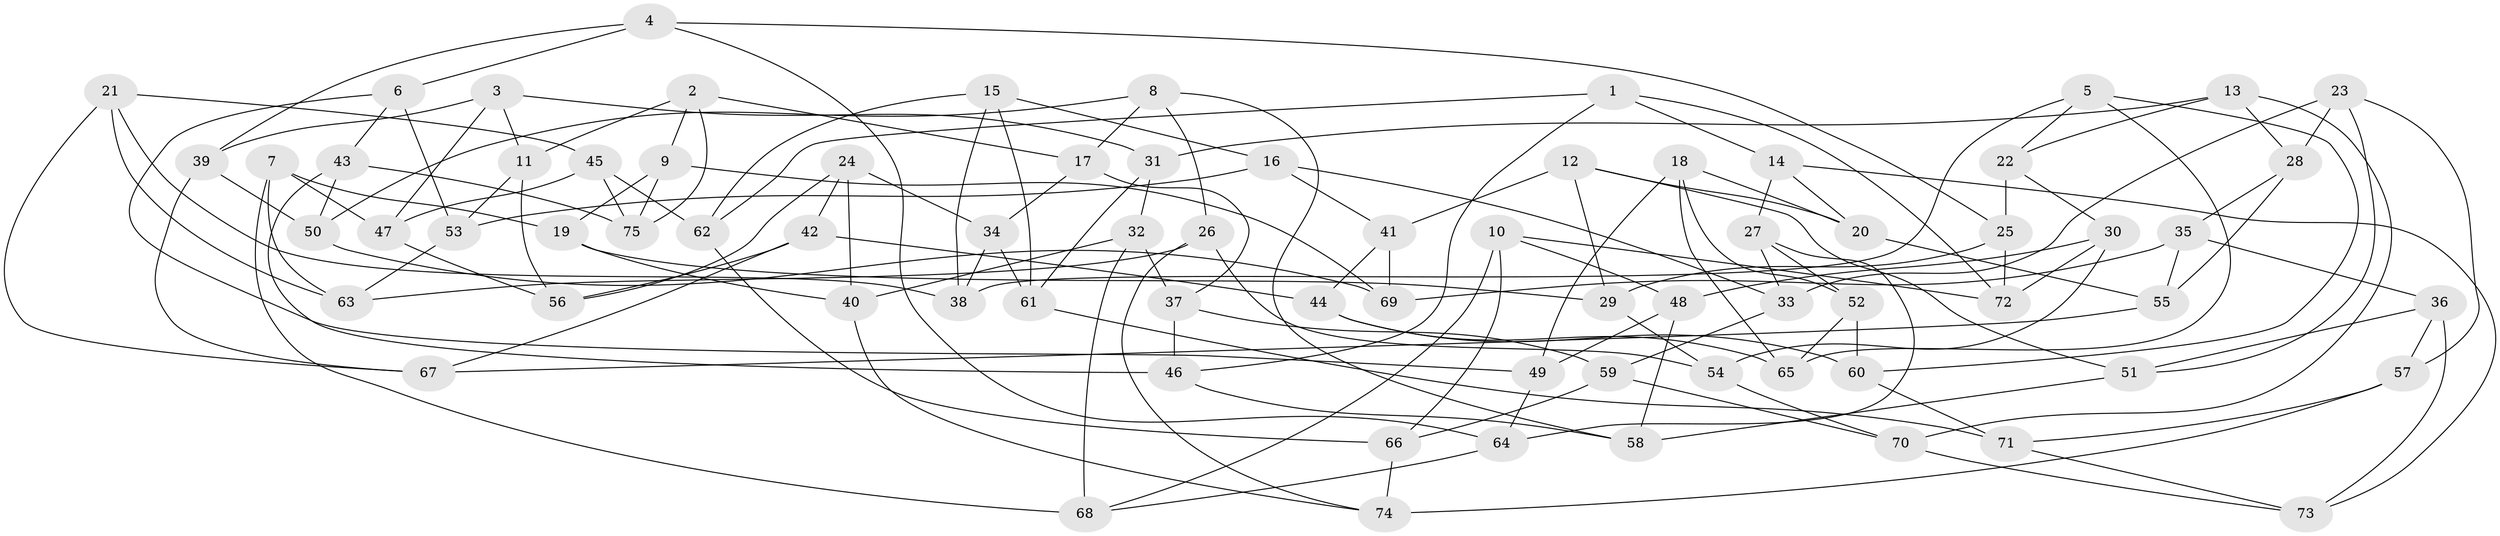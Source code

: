 // Generated by graph-tools (version 1.1) at 2025/50/03/09/25 03:50:44]
// undirected, 75 vertices, 150 edges
graph export_dot {
graph [start="1"]
  node [color=gray90,style=filled];
  1;
  2;
  3;
  4;
  5;
  6;
  7;
  8;
  9;
  10;
  11;
  12;
  13;
  14;
  15;
  16;
  17;
  18;
  19;
  20;
  21;
  22;
  23;
  24;
  25;
  26;
  27;
  28;
  29;
  30;
  31;
  32;
  33;
  34;
  35;
  36;
  37;
  38;
  39;
  40;
  41;
  42;
  43;
  44;
  45;
  46;
  47;
  48;
  49;
  50;
  51;
  52;
  53;
  54;
  55;
  56;
  57;
  58;
  59;
  60;
  61;
  62;
  63;
  64;
  65;
  66;
  67;
  68;
  69;
  70;
  71;
  72;
  73;
  74;
  75;
  1 -- 62;
  1 -- 72;
  1 -- 46;
  1 -- 14;
  2 -- 75;
  2 -- 11;
  2 -- 17;
  2 -- 9;
  3 -- 39;
  3 -- 47;
  3 -- 11;
  3 -- 31;
  4 -- 25;
  4 -- 6;
  4 -- 39;
  4 -- 64;
  5 -- 38;
  5 -- 65;
  5 -- 60;
  5 -- 22;
  6 -- 53;
  6 -- 43;
  6 -- 49;
  7 -- 19;
  7 -- 47;
  7 -- 63;
  7 -- 68;
  8 -- 17;
  8 -- 58;
  8 -- 50;
  8 -- 26;
  9 -- 75;
  9 -- 69;
  9 -- 19;
  10 -- 66;
  10 -- 68;
  10 -- 48;
  10 -- 72;
  11 -- 53;
  11 -- 56;
  12 -- 29;
  12 -- 51;
  12 -- 41;
  12 -- 20;
  13 -- 31;
  13 -- 22;
  13 -- 28;
  13 -- 70;
  14 -- 73;
  14 -- 27;
  14 -- 20;
  15 -- 38;
  15 -- 61;
  15 -- 16;
  15 -- 62;
  16 -- 53;
  16 -- 33;
  16 -- 41;
  17 -- 34;
  17 -- 37;
  18 -- 49;
  18 -- 65;
  18 -- 20;
  18 -- 52;
  19 -- 40;
  19 -- 29;
  20 -- 55;
  21 -- 67;
  21 -- 63;
  21 -- 45;
  21 -- 38;
  22 -- 30;
  22 -- 25;
  23 -- 51;
  23 -- 33;
  23 -- 57;
  23 -- 28;
  24 -- 40;
  24 -- 56;
  24 -- 42;
  24 -- 34;
  25 -- 72;
  25 -- 29;
  26 -- 63;
  26 -- 54;
  26 -- 74;
  27 -- 64;
  27 -- 52;
  27 -- 33;
  28 -- 35;
  28 -- 55;
  29 -- 54;
  30 -- 48;
  30 -- 54;
  30 -- 72;
  31 -- 32;
  31 -- 61;
  32 -- 68;
  32 -- 40;
  32 -- 37;
  33 -- 59;
  34 -- 38;
  34 -- 61;
  35 -- 36;
  35 -- 55;
  35 -- 69;
  36 -- 73;
  36 -- 51;
  36 -- 57;
  37 -- 46;
  37 -- 59;
  39 -- 50;
  39 -- 67;
  40 -- 74;
  41 -- 69;
  41 -- 44;
  42 -- 44;
  42 -- 67;
  42 -- 56;
  43 -- 75;
  43 -- 46;
  43 -- 50;
  44 -- 65;
  44 -- 60;
  45 -- 47;
  45 -- 62;
  45 -- 75;
  46 -- 58;
  47 -- 56;
  48 -- 49;
  48 -- 58;
  49 -- 64;
  50 -- 69;
  51 -- 58;
  52 -- 65;
  52 -- 60;
  53 -- 63;
  54 -- 70;
  55 -- 67;
  57 -- 74;
  57 -- 71;
  59 -- 70;
  59 -- 66;
  60 -- 71;
  61 -- 71;
  62 -- 66;
  64 -- 68;
  66 -- 74;
  70 -- 73;
  71 -- 73;
}
